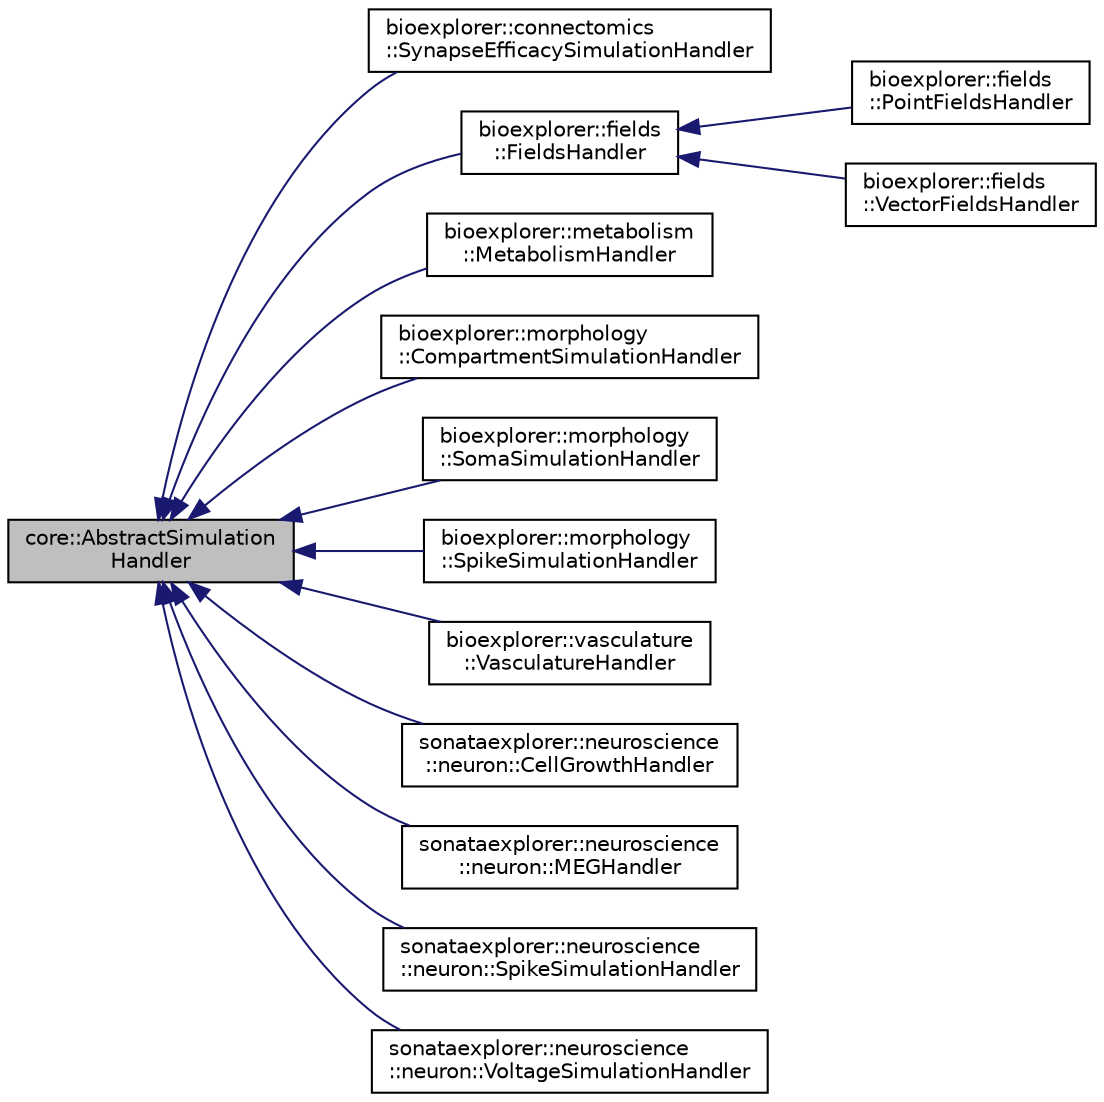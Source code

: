 digraph "core::AbstractSimulationHandler"
{
 // LATEX_PDF_SIZE
  edge [fontname="Helvetica",fontsize="10",labelfontname="Helvetica",labelfontsize="10"];
  node [fontname="Helvetica",fontsize="10",shape=record];
  rankdir="LR";
  Node1 [label="core::AbstractSimulation\lHandler",height=0.2,width=0.4,color="black", fillcolor="grey75", style="filled", fontcolor="black",tooltip="The AbstractSimulationHandler class handles simulation frames for the current circuit."];
  Node1 -> Node2 [dir="back",color="midnightblue",fontsize="10",style="solid",fontname="Helvetica"];
  Node2 [label="bioexplorer::connectomics\l::SynapseEfficacySimulationHandler",height=0.2,width=0.4,color="black", fillcolor="white", style="filled",URL="$de/da5/classbioexplorer_1_1connectomics_1_1SynapseEfficacySimulationHandler.html",tooltip="The SynapseEfficacySimulationHandler handles the reading of simulation information from the database ..."];
  Node1 -> Node3 [dir="back",color="midnightblue",fontsize="10",style="solid",fontname="Helvetica"];
  Node3 [label="bioexplorer::fields\l::FieldsHandler",height=0.2,width=0.4,color="black", fillcolor="white", style="filled",URL="$d9/d6e/classbioexplorer_1_1fields_1_1FieldsHandler.html",tooltip="The FieldsHandler class handles electro-magnetic fields data structures."];
  Node3 -> Node4 [dir="back",color="midnightblue",fontsize="10",style="solid",fontname="Helvetica"];
  Node4 [label="bioexplorer::fields\l::PointFieldsHandler",height=0.2,width=0.4,color="black", fillcolor="white", style="filled",URL="$dd/df2/classbioexplorer_1_1fields_1_1PointFieldsHandler.html",tooltip="The PointFieldsHandler class handles electro-magnetic fields data structures."];
  Node3 -> Node5 [dir="back",color="midnightblue",fontsize="10",style="solid",fontname="Helvetica"];
  Node5 [label="bioexplorer::fields\l::VectorFieldsHandler",height=0.2,width=0.4,color="black", fillcolor="white", style="filled",URL="$dd/d8c/classbioexplorer_1_1fields_1_1VectorFieldsHandler.html",tooltip="The VectorFieldsHandler class handles electro-magnetic fields data structures."];
  Node1 -> Node6 [dir="back",color="midnightblue",fontsize="10",style="solid",fontname="Helvetica"];
  Node6 [label="bioexplorer::metabolism\l::MetabolismHandler",height=0.2,width=0.4,color="black", fillcolor="white", style="filled",URL="$d4/dc4/classbioexplorer_1_1metabolism_1_1MetabolismHandler.html",tooltip="The MetabolismHandler class handles metabolite concentrations."];
  Node1 -> Node7 [dir="back",color="midnightblue",fontsize="10",style="solid",fontname="Helvetica"];
  Node7 [label="bioexplorer::morphology\l::CompartmentSimulationHandler",height=0.2,width=0.4,color="black", fillcolor="white", style="filled",URL="$da/d62/classbioexplorer_1_1morphology_1_1CompartmentSimulationHandler.html",tooltip="The CompartmentSimulationHandler handles the reading of simulation information from the database at a..."];
  Node1 -> Node8 [dir="back",color="midnightblue",fontsize="10",style="solid",fontname="Helvetica"];
  Node8 [label="bioexplorer::morphology\l::SomaSimulationHandler",height=0.2,width=0.4,color="black", fillcolor="white", style="filled",URL="$df/d48/classbioexplorer_1_1morphology_1_1SomaSimulationHandler.html",tooltip="The SomaSimulationHandler handles the reading of simulation information from the database at a soma l..."];
  Node1 -> Node9 [dir="back",color="midnightblue",fontsize="10",style="solid",fontname="Helvetica"];
  Node9 [label="bioexplorer::morphology\l::SpikeSimulationHandler",height=0.2,width=0.4,color="black", fillcolor="white", style="filled",URL="$d0/daf/classbioexplorer_1_1morphology_1_1SpikeSimulationHandler.html",tooltip="The SpikeSimulationHandler handles the reading of simulation information from the database at a soma ..."];
  Node1 -> Node10 [dir="back",color="midnightblue",fontsize="10",style="solid",fontname="Helvetica"];
  Node10 [label="bioexplorer::vasculature\l::VasculatureHandler",height=0.2,width=0.4,color="black", fillcolor="white", style="filled",URL="$d3/d3e/classbioexplorer_1_1vasculature_1_1VasculatureHandler.html",tooltip="The VasculatureHandler class handles the mapping of the vasculature simulation to the geometry."];
  Node1 -> Node11 [dir="back",color="midnightblue",fontsize="10",style="solid",fontname="Helvetica"];
  Node11 [label="sonataexplorer::neuroscience\l::neuron::CellGrowthHandler",height=0.2,width=0.4,color="black", fillcolor="white", style="filled",URL="$d3/d03/classsonataexplorer_1_1neuroscience_1_1neuron_1_1CellGrowthHandler.html",tooltip="The CellGrowthHandler class handles distance to the soma."];
  Node1 -> Node12 [dir="back",color="midnightblue",fontsize="10",style="solid",fontname="Helvetica"];
  Node12 [label="sonataexplorer::neuroscience\l::neuron::MEGHandler",height=0.2,width=0.4,color="black", fillcolor="white", style="filled",URL="$d5/d94/classsonataexplorer_1_1neuroscience_1_1neuron_1_1MEGHandler.html",tooltip="The MEGHandler class handles electro-magnetic fields data structures."];
  Node1 -> Node13 [dir="back",color="midnightblue",fontsize="10",style="solid",fontname="Helvetica"];
  Node13 [label="sonataexplorer::neuroscience\l::neuron::SpikeSimulationHandler",height=0.2,width=0.4,color="black", fillcolor="white", style="filled",URL="$db/dc6/classsonataexplorer_1_1neuroscience_1_1neuron_1_1SpikeSimulationHandler.html",tooltip=" "];
  Node1 -> Node14 [dir="back",color="midnightblue",fontsize="10",style="solid",fontname="Helvetica"];
  Node14 [label="sonataexplorer::neuroscience\l::neuron::VoltageSimulationHandler",height=0.2,width=0.4,color="black", fillcolor="white", style="filled",URL="$d1/d9a/classsonataexplorer_1_1neuroscience_1_1neuron_1_1VoltageSimulationHandler.html",tooltip="The VoltageSimulationHandler class handles simulation frames for the current circuit...."];
}
